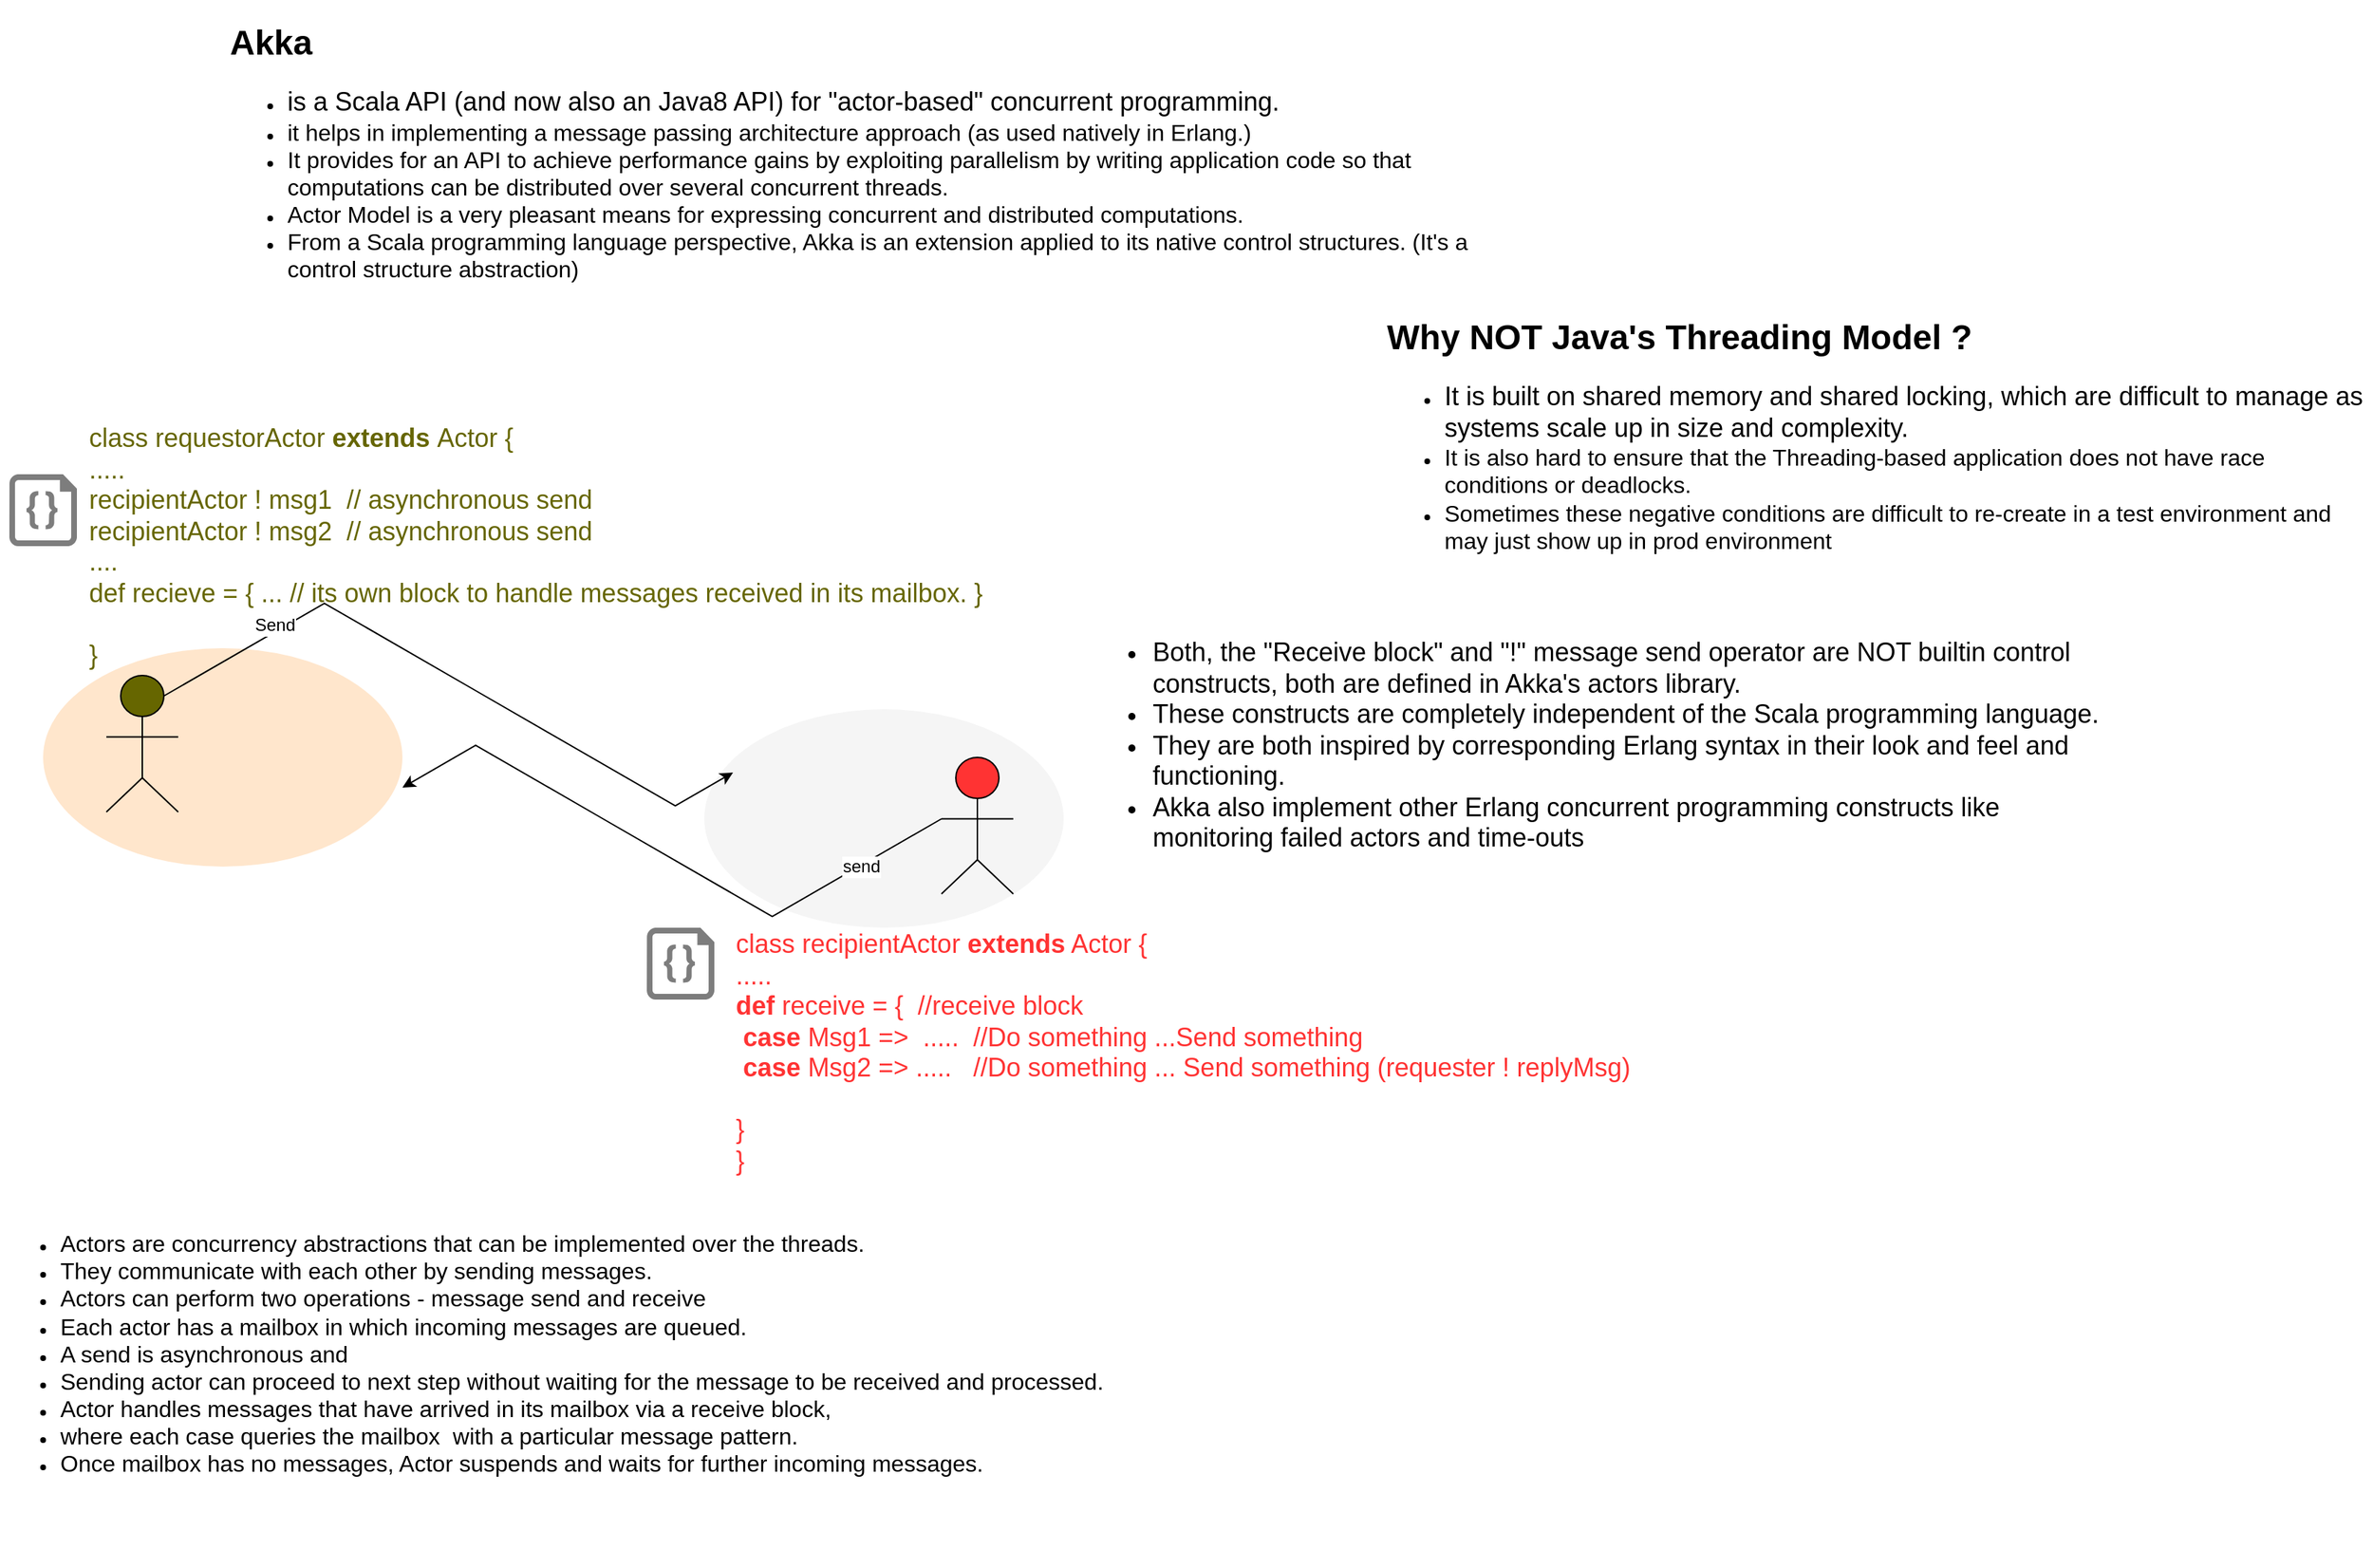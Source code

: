 <mxfile version="11.0.2" type="github"><diagram id="YDtCkGfwcIMV8Gk0a63X" name="Page-1"><mxGraphModel dx="2157" dy="757" grid="1" gridSize="10" guides="1" tooltips="1" connect="1" arrows="1" fold="1" page="1" pageScale="1" pageWidth="850" pageHeight="1100" math="0" shadow="0"><root><mxCell id="0"/><mxCell id="1" parent="0"/><mxCell id="CTSNW75ECNazLScQ1h-l-11" value="" style="ellipse;whiteSpace=wrap;html=1;strokeColor=none;fillColor=#ffe6cc;" parent="1" vertex="1"><mxGeometry x="-810" y="451" width="250" height="152" as="geometry"/></mxCell><mxCell id="CTSNW75ECNazLScQ1h-l-1" value="" style="shape=image;html=1;verticalAlign=top;verticalLabelPosition=bottom;labelBackgroundColor=#ffffff;imageAspect=0;aspect=fixed;image=https://cdn4.iconfinder.com/data/icons/logos-brands-5/24/scala-128.png" parent="1" vertex="1"><mxGeometry x="-770" y="80" width="128" height="128" as="geometry"/></mxCell><mxCell id="CTSNW75ECNazLScQ1h-l-2" value="&lt;h1&gt;Akka&lt;/h1&gt;&lt;p&gt;&lt;/p&gt;&lt;ul&gt;&lt;li&gt;&lt;font style=&quot;font-size: 18px&quot;&gt;is a Scala API (and now also an Java8 API) for &quot;actor-based&quot; concurrent programming.&amp;nbsp;&lt;/font&gt;&lt;/li&gt;&lt;li&gt;&lt;font size=&quot;3&quot;&gt;it helps in implementing a message passing architecture approach (as used natively in Erlang.)&lt;/font&gt;&lt;/li&gt;&lt;li&gt;&lt;font size=&quot;3&quot;&gt;It provides for an API to achieve performance gains by exploiting parallelism by writing application code so that computations can be distributed over several concurrent threads.&lt;/font&gt;&lt;/li&gt;&lt;li&gt;&lt;font size=&quot;3&quot;&gt;Actor Model is a very pleasant means for expressing concurrent and distributed computations.&lt;/font&gt;&amp;nbsp;&lt;/li&gt;&lt;li&gt;&lt;font size=&quot;3&quot;&gt;From a Scala programming language perspective, Akka is an extension applied to its native control structures. (It's a control structure abstraction)&lt;/font&gt;&lt;/li&gt;&lt;/ul&gt;" style="text;html=1;strokeColor=none;fillColor=none;spacing=5;spacingTop=-20;whiteSpace=wrap;overflow=hidden;rounded=0;" parent="1" vertex="1"><mxGeometry x="-685" y="10" width="920" height="230" as="geometry"/></mxCell><mxCell id="CTSNW75ECNazLScQ1h-l-4" value="&lt;h1&gt;Why NOT Java's Threading Model ?&lt;/h1&gt;&lt;p&gt;&lt;/p&gt;&lt;ul&gt;&lt;li&gt;&lt;font style=&quot;font-size: 18px&quot;&gt;It is built on shared memory and shared locking, which are difficult to manage as systems scale up in size and complexity.&lt;/font&gt;&lt;/li&gt;&lt;li&gt;&lt;font size=&quot;3&quot;&gt;It is also hard to ensure that the Threading-based application does not have race conditions or deadlocks.&amp;nbsp;&lt;/font&gt;&lt;/li&gt;&lt;li&gt;&lt;font size=&quot;3&quot;&gt;Sometimes these negative conditions are difficult to re-create in a test environment and may just show up in prod environment&lt;/font&gt;&lt;/li&gt;&lt;/ul&gt;&lt;p&gt;&lt;/p&gt;" style="text;html=1;strokeColor=none;fillColor=none;spacing=5;spacingTop=-20;whiteSpace=wrap;overflow=hidden;rounded=0;" parent="1" vertex="1"><mxGeometry x="120" y="215" width="690" height="200" as="geometry"/></mxCell><mxCell id="CTSNW75ECNazLScQ1h-l-6" value="" style="html=1;outlineConnect=0;whiteSpace=wrap;fillColor=#666600;strokeColor=#000000;verticalLabelPosition=bottom;verticalAlign=top;align=center;shape=mxgraph.archimate3.actor;" parent="1" vertex="1"><mxGeometry x="-766" y="470" width="50" height="95" as="geometry"/></mxCell><mxCell id="CTSNW75ECNazLScQ1h-l-13" value="" style="shape=image;html=1;verticalAlign=top;verticalLabelPosition=bottom;labelBackgroundColor=#ffffff;imageAspect=0;aspect=fixed;image=https://cdn0.iconfinder.com/data/icons/social-productivity-1/512/Inbox_mailbox-128.png" parent="1" vertex="1"><mxGeometry x="-619" y="535.5" width="59" height="59" as="geometry"/></mxCell><mxCell id="CTSNW75ECNazLScQ1h-l-14" value="" style="ellipse;whiteSpace=wrap;html=1;strokeColor=none;fillColor=#f5f5f5;fontColor=#333333;" parent="1" vertex="1"><mxGeometry x="-350" y="493.5" width="250" height="152" as="geometry"/></mxCell><mxCell id="CTSNW75ECNazLScQ1h-l-22" style="edgeStyle=isometricEdgeStyle;rounded=0;orthogonalLoop=1;jettySize=auto;html=1;exitX=0;exitY=0.45;exitDx=0;exitDy=0;exitPerimeter=0;" parent="1" source="CTSNW75ECNazLScQ1h-l-15" target="CTSNW75ECNazLScQ1h-l-13" edge="1"><mxGeometry relative="1" as="geometry"><Array as="points"><mxPoint x="-420" y="570"/></Array></mxGeometry></mxCell><mxCell id="CTSNW75ECNazLScQ1h-l-29" value="send" style="text;html=1;resizable=0;points=[];align=center;verticalAlign=middle;labelBackgroundColor=#ffffff;" parent="CTSNW75ECNazLScQ1h-l-22" vertex="1" connectable="0"><mxGeometry x="-0.7" relative="1" as="geometry"><mxPoint as="offset"/></mxGeometry></mxCell><mxCell id="CTSNW75ECNazLScQ1h-l-15" value="" style="html=1;outlineConnect=0;whiteSpace=wrap;fillColor=#FF3333;strokeColor=#000000;verticalLabelPosition=bottom;verticalAlign=top;align=center;shape=mxgraph.archimate3.actor;" parent="1" vertex="1"><mxGeometry x="-185" y="527" width="50" height="95" as="geometry"/></mxCell><mxCell id="CTSNW75ECNazLScQ1h-l-16" value="" style="shape=image;html=1;verticalAlign=top;verticalLabelPosition=bottom;labelBackgroundColor=#ffffff;imageAspect=0;aspect=fixed;image=https://cdn0.iconfinder.com/data/icons/social-productivity-1/512/Inbox_mailbox-128.png" parent="1" vertex="1"><mxGeometry x="-330" y="491" width="59" height="59" as="geometry"/></mxCell><mxCell id="CTSNW75ECNazLScQ1h-l-18" style="edgeStyle=isometricEdgeStyle;rounded=0;orthogonalLoop=1;jettySize=auto;html=1;exitX=0.8;exitY=0.15;exitDx=0;exitDy=0;exitPerimeter=0;" parent="1" source="CTSNW75ECNazLScQ1h-l-6" target="CTSNW75ECNazLScQ1h-l-16" edge="1"><mxGeometry relative="1" as="geometry"><Array as="points"><mxPoint x="-510" y="480"/></Array></mxGeometry></mxCell><mxCell id="CTSNW75ECNazLScQ1h-l-23" value="Send" style="text;html=1;resizable=0;points=[];align=center;verticalAlign=middle;labelBackgroundColor=#ffffff;" parent="CTSNW75ECNazLScQ1h-l-18" vertex="1" connectable="0"><mxGeometry x="-0.128" y="4" relative="1" as="geometry"><mxPoint x="-98" y="-17" as="offset"/></mxGeometry></mxCell><mxCell id="CTSNW75ECNazLScQ1h-l-26" value="&lt;font style=&quot;font-size: 18px&quot;&gt;&lt;font color=&quot;#ff3333&quot;&gt;&lt;span style=&quot;white-space: nowrap&quot;&gt;&lt;br&gt;class recipientActor &lt;b&gt;extends&lt;/b&gt; Actor {&lt;br&gt;.....&lt;br&gt;&lt;b&gt;def&lt;/b&gt; receive = {&amp;nbsp; //receive block&lt;/span&gt;&lt;br style=&quot;white-space: nowrap&quot;&gt;&lt;span style=&quot;white-space: nowrap&quot;&gt;&amp;nbsp;&lt;b&gt;case&lt;/b&gt; Msg1 =&amp;gt;&amp;nbsp; .....&amp;nbsp; //Do something ...Send something&lt;/span&gt;&lt;br style=&quot;white-space: nowrap&quot;&gt;&lt;/font&gt;&lt;span style=&quot;white-space: nowrap&quot;&gt;&lt;font color=&quot;#ff3333&quot;&gt;&amp;nbsp;&lt;b&gt;case&lt;/b&gt; Msg2 =&amp;gt; .....&amp;nbsp; &amp;nbsp;//Do something ... Send something (requester ! replyMsg)&lt;br&gt;&lt;br&gt;}&amp;nbsp;&lt;br&gt;}&lt;/font&gt;&lt;br&gt;&lt;/span&gt;&lt;/font&gt;" style="text;html=1;strokeColor=none;fillColor=none;align=left;verticalAlign=middle;whiteSpace=wrap;rounded=0;" parent="1" vertex="1"><mxGeometry x="-330" y="622" width="630" height="200" as="geometry"/></mxCell><mxCell id="CTSNW75ECNazLScQ1h-l-30" value="&lt;ul&gt;&lt;li&gt;&lt;span style=&quot;font-size: medium&quot;&gt;Actors are concurrency abstractions that can be implemented over the threads.&amp;nbsp;&lt;/span&gt;&lt;br&gt;&lt;/li&gt;&lt;li&gt;&lt;font size=&quot;3&quot;&gt;They communicate with each other by sending messages.&amp;nbsp;&lt;/font&gt;&lt;/li&gt;&lt;li&gt;&lt;font size=&quot;3&quot;&gt;Actors can perform two operations - message send and receive&lt;/font&gt;&lt;/li&gt;&lt;li&gt;&lt;font size=&quot;3&quot;&gt;Each actor has a mailbox in which incoming messages are queued.&amp;nbsp;&lt;/font&gt;&lt;/li&gt;&lt;li&gt;&lt;font size=&quot;3&quot;&gt;A send is asynchronous and&amp;nbsp;&lt;/font&gt;&lt;/li&gt;&lt;li&gt;&lt;font size=&quot;3&quot;&gt;Sending actor can proceed to next step without waiting for the message to be received and processed.&lt;/font&gt;&lt;/li&gt;&lt;li&gt;&lt;font size=&quot;3&quot;&gt;Actor handles messages that have arrived in its mailbox via a receive block,&amp;nbsp;&lt;/font&gt;&lt;/li&gt;&lt;li&gt;&lt;font size=&quot;3&quot;&gt;where each case queries the mailbox&amp;nbsp; with a particular message pattern.&lt;/font&gt;&lt;/li&gt;&lt;li&gt;&lt;font size=&quot;3&quot;&gt;Once mailbox has no messages, Actor suspends and waits for further incoming messages.&lt;/font&gt;&lt;/li&gt;&lt;/ul&gt;&lt;p&gt;&lt;br&gt;&lt;/p&gt;" style="text;html=1;strokeColor=none;fillColor=none;align=left;verticalAlign=middle;whiteSpace=wrap;rounded=0;" parent="1" vertex="1"><mxGeometry x="-840" y="820" width="900" height="270" as="geometry"/></mxCell><mxCell id="CTSNW75ECNazLScQ1h-l-31" value="&lt;font color=&quot;#666600&quot; style=&quot;white-space: nowrap&quot;&gt;&lt;font style=&quot;font-size: 18px ; white-space: normal&quot;&gt;&lt;span style=&quot;white-space: nowrap&quot;&gt;&lt;br&gt;class requestorActor&amp;nbsp;&lt;b&gt;extends&lt;/b&gt;&amp;nbsp;Actor {&lt;br&gt;.....&lt;br&gt;recipientActor ! msg1&amp;nbsp; // asynchronous send&amp;nbsp;&lt;br&gt;recipientActor ! msg2&amp;nbsp;&amp;nbsp;&lt;/span&gt;&lt;/font&gt;&lt;/font&gt;&lt;span style=&quot;white-space: nowrap ; color: rgb(102 , 102 , 0) ; font-size: 18px&quot;&gt;// asynchronous send&lt;/span&gt;&lt;font color=&quot;#666600&quot; style=&quot;white-space: nowrap&quot;&gt;&lt;font style=&quot;font-size: 18px ; white-space: normal&quot;&gt;&lt;span style=&quot;white-space: nowrap&quot;&gt;&lt;br&gt;....&lt;br&gt;def recieve = { ... // its own block to handle messages received in its mailbox. }&lt;br&gt;&lt;/span&gt;&lt;/font&gt;&lt;span style=&quot;font-size: 18px&quot;&gt;&lt;br&gt;}&lt;/span&gt;&lt;/font&gt;" style="text;html=1;strokeColor=none;fillColor=none;align=left;verticalAlign=middle;whiteSpace=wrap;rounded=0;" parent="1" vertex="1"><mxGeometry x="-780" y="280" width="620" height="180" as="geometry"/></mxCell><mxCell id="CTSNW75ECNazLScQ1h-l-35" value="&lt;ul style=&quot;font-size: 18px&quot;&gt;&lt;li&gt;Both, the &quot;Receive block&quot; and &quot;!&quot; message send operator are NOT builtin control constructs, both are defined in Akka's actors library.&amp;nbsp;&lt;/li&gt;&lt;li&gt;These constructs are completely independent of the Scala programming language.&amp;nbsp;&lt;/li&gt;&lt;li&gt;They are both inspired by corresponding Erlang syntax in their look and feel and functioning.&amp;nbsp;&lt;/li&gt;&lt;li&gt;Akka also implement other Erlang concurrent programming constructs like monitoring failed actors and time-outs&lt;/li&gt;&lt;/ul&gt;" style="text;html=1;strokeColor=none;fillColor=none;align=left;verticalAlign=middle;whiteSpace=wrap;rounded=0;" parent="1" vertex="1"><mxGeometry x="-80" y="437" width="720" height="163" as="geometry"/></mxCell><mxCell id="lAtaGJFpdLEgL4gH0tEH-4" value="" style="pointerEvents=1;shadow=0;dashed=0;html=1;strokeColor=none;labelPosition=center;verticalLabelPosition=bottom;verticalAlign=top;align=center;shape=mxgraph.azure.code_file;fillColor=#7D7D7D;" vertex="1" parent="1"><mxGeometry x="-833.5" y="330" width="47" height="50" as="geometry"/></mxCell><mxCell id="lAtaGJFpdLEgL4gH0tEH-5" value="" style="pointerEvents=1;shadow=0;dashed=0;html=1;strokeColor=none;labelPosition=center;verticalLabelPosition=bottom;verticalAlign=top;align=center;shape=mxgraph.azure.code_file;fillColor=#7D7D7D;" vertex="1" parent="1"><mxGeometry x="-390" y="645.5" width="47" height="50" as="geometry"/></mxCell></root></mxGraphModel></diagram></mxfile>